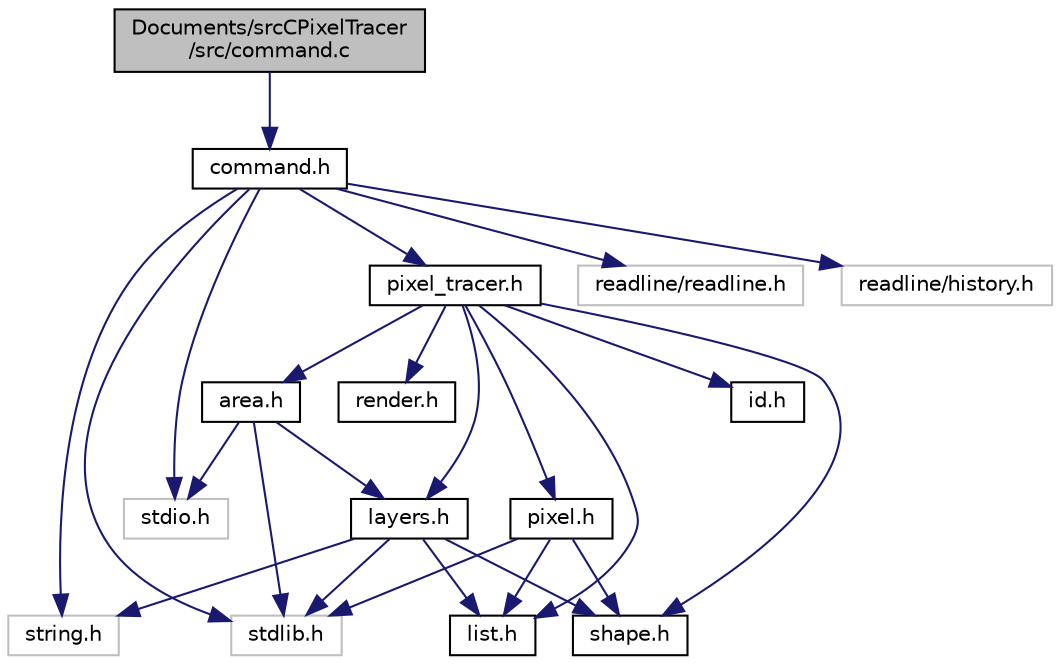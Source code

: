 digraph "Documents/srcCPixelTracer/src/command.c"
{
 // LATEX_PDF_SIZE
  edge [fontname="Helvetica",fontsize="10",labelfontname="Helvetica",labelfontsize="10"];
  node [fontname="Helvetica",fontsize="10",shape=record];
  Node1 [label="Documents/srcCPixelTracer\l/src/command.c",height=0.2,width=0.4,color="black", fillcolor="grey75", style="filled", fontcolor="black",tooltip="Commande et gestion des paramètres du programme."];
  Node1 -> Node2 [color="midnightblue",fontsize="10",style="solid",fontname="Helvetica"];
  Node2 [label="command.h",height=0.2,width=0.4,color="black", fillcolor="white", style="filled",URL="$command_8h.html",tooltip="Déclarations des fonctions et structures liées à la gestion des commandes pour une application de tra..."];
  Node2 -> Node3 [color="midnightblue",fontsize="10",style="solid",fontname="Helvetica"];
  Node3 [label="stdlib.h",height=0.2,width=0.4,color="grey75", fillcolor="white", style="filled",tooltip=" "];
  Node2 -> Node4 [color="midnightblue",fontsize="10",style="solid",fontname="Helvetica"];
  Node4 [label="string.h",height=0.2,width=0.4,color="grey75", fillcolor="white", style="filled",tooltip=" "];
  Node2 -> Node5 [color="midnightblue",fontsize="10",style="solid",fontname="Helvetica"];
  Node5 [label="stdio.h",height=0.2,width=0.4,color="grey75", fillcolor="white", style="filled",tooltip=" "];
  Node2 -> Node6 [color="midnightblue",fontsize="10",style="solid",fontname="Helvetica"];
  Node6 [label="readline/readline.h",height=0.2,width=0.4,color="grey75", fillcolor="white", style="filled",tooltip=" "];
  Node2 -> Node7 [color="midnightblue",fontsize="10",style="solid",fontname="Helvetica"];
  Node7 [label="readline/history.h",height=0.2,width=0.4,color="grey75", fillcolor="white", style="filled",tooltip=" "];
  Node2 -> Node8 [color="midnightblue",fontsize="10",style="solid",fontname="Helvetica"];
  Node8 [label="pixel_tracer.h",height=0.2,width=0.4,color="black", fillcolor="white", style="filled",URL="$pixel__tracer_8h.html",tooltip="Déclarations des fonctions liées à la gestion de l'application de traçage de pixels."];
  Node8 -> Node9 [color="midnightblue",fontsize="10",style="solid",fontname="Helvetica"];
  Node9 [label="list.h",height=0.2,width=0.4,color="black", fillcolor="white", style="filled",URL="$list_8h.html",tooltip="Définition et manipulation de listes doublement chaînées."];
  Node8 -> Node10 [color="midnightblue",fontsize="10",style="solid",fontname="Helvetica"];
  Node10 [label="id.h",height=0.2,width=0.4,color="black", fillcolor="white", style="filled",URL="$id_8h.html",tooltip="Gestionnaire d'ID global."];
  Node8 -> Node11 [color="midnightblue",fontsize="10",style="solid",fontname="Helvetica"];
  Node11 [label="area.h",height=0.2,width=0.4,color="black", fillcolor="white", style="filled",URL="$area_8h.html",tooltip="Définition de la structure et des fonctions pour la gestion des zones de dessin."];
  Node11 -> Node3 [color="midnightblue",fontsize="10",style="solid",fontname="Helvetica"];
  Node11 -> Node5 [color="midnightblue",fontsize="10",style="solid",fontname="Helvetica"];
  Node11 -> Node12 [color="midnightblue",fontsize="10",style="solid",fontname="Helvetica"];
  Node12 [label="layers.h",height=0.2,width=0.4,color="black", fillcolor="white", style="filled",URL="$layers_8h.html",tooltip="Gestion des calques dans l'application de dessin vectoriel."];
  Node12 -> Node9 [color="midnightblue",fontsize="10",style="solid",fontname="Helvetica"];
  Node12 -> Node13 [color="midnightblue",fontsize="10",style="solid",fontname="Helvetica"];
  Node13 [label="shape.h",height=0.2,width=0.4,color="black", fillcolor="white", style="filled",URL="$shape_8h.html",tooltip="Définition des structures et fonctions pour la manipulation de différentes formes géométriques (point..."];
  Node12 -> Node3 [color="midnightblue",fontsize="10",style="solid",fontname="Helvetica"];
  Node12 -> Node4 [color="midnightblue",fontsize="10",style="solid",fontname="Helvetica"];
  Node8 -> Node12 [color="midnightblue",fontsize="10",style="solid",fontname="Helvetica"];
  Node8 -> Node13 [color="midnightblue",fontsize="10",style="solid",fontname="Helvetica"];
  Node8 -> Node14 [color="midnightblue",fontsize="10",style="solid",fontname="Helvetica"];
  Node14 [label="pixel.h",height=0.2,width=0.4,color="black", fillcolor="white", style="filled",URL="$pixel_8h.html",tooltip="Déclarations des fonctions et structures liées à la gestion des pixels pour différentes formes géomét..."];
  Node14 -> Node3 [color="midnightblue",fontsize="10",style="solid",fontname="Helvetica"];
  Node14 -> Node13 [color="midnightblue",fontsize="10",style="solid",fontname="Helvetica"];
  Node14 -> Node9 [color="midnightblue",fontsize="10",style="solid",fontname="Helvetica"];
  Node8 -> Node15 [color="midnightblue",fontsize="10",style="solid",fontname="Helvetica"];
  Node15 [label="render.h",height=0.2,width=0.4,color="black", fillcolor="white", style="filled",URL="$render_8h.html",tooltip="Fonctions liées à l'affichage des zones et des formes dans l'application."];
}
